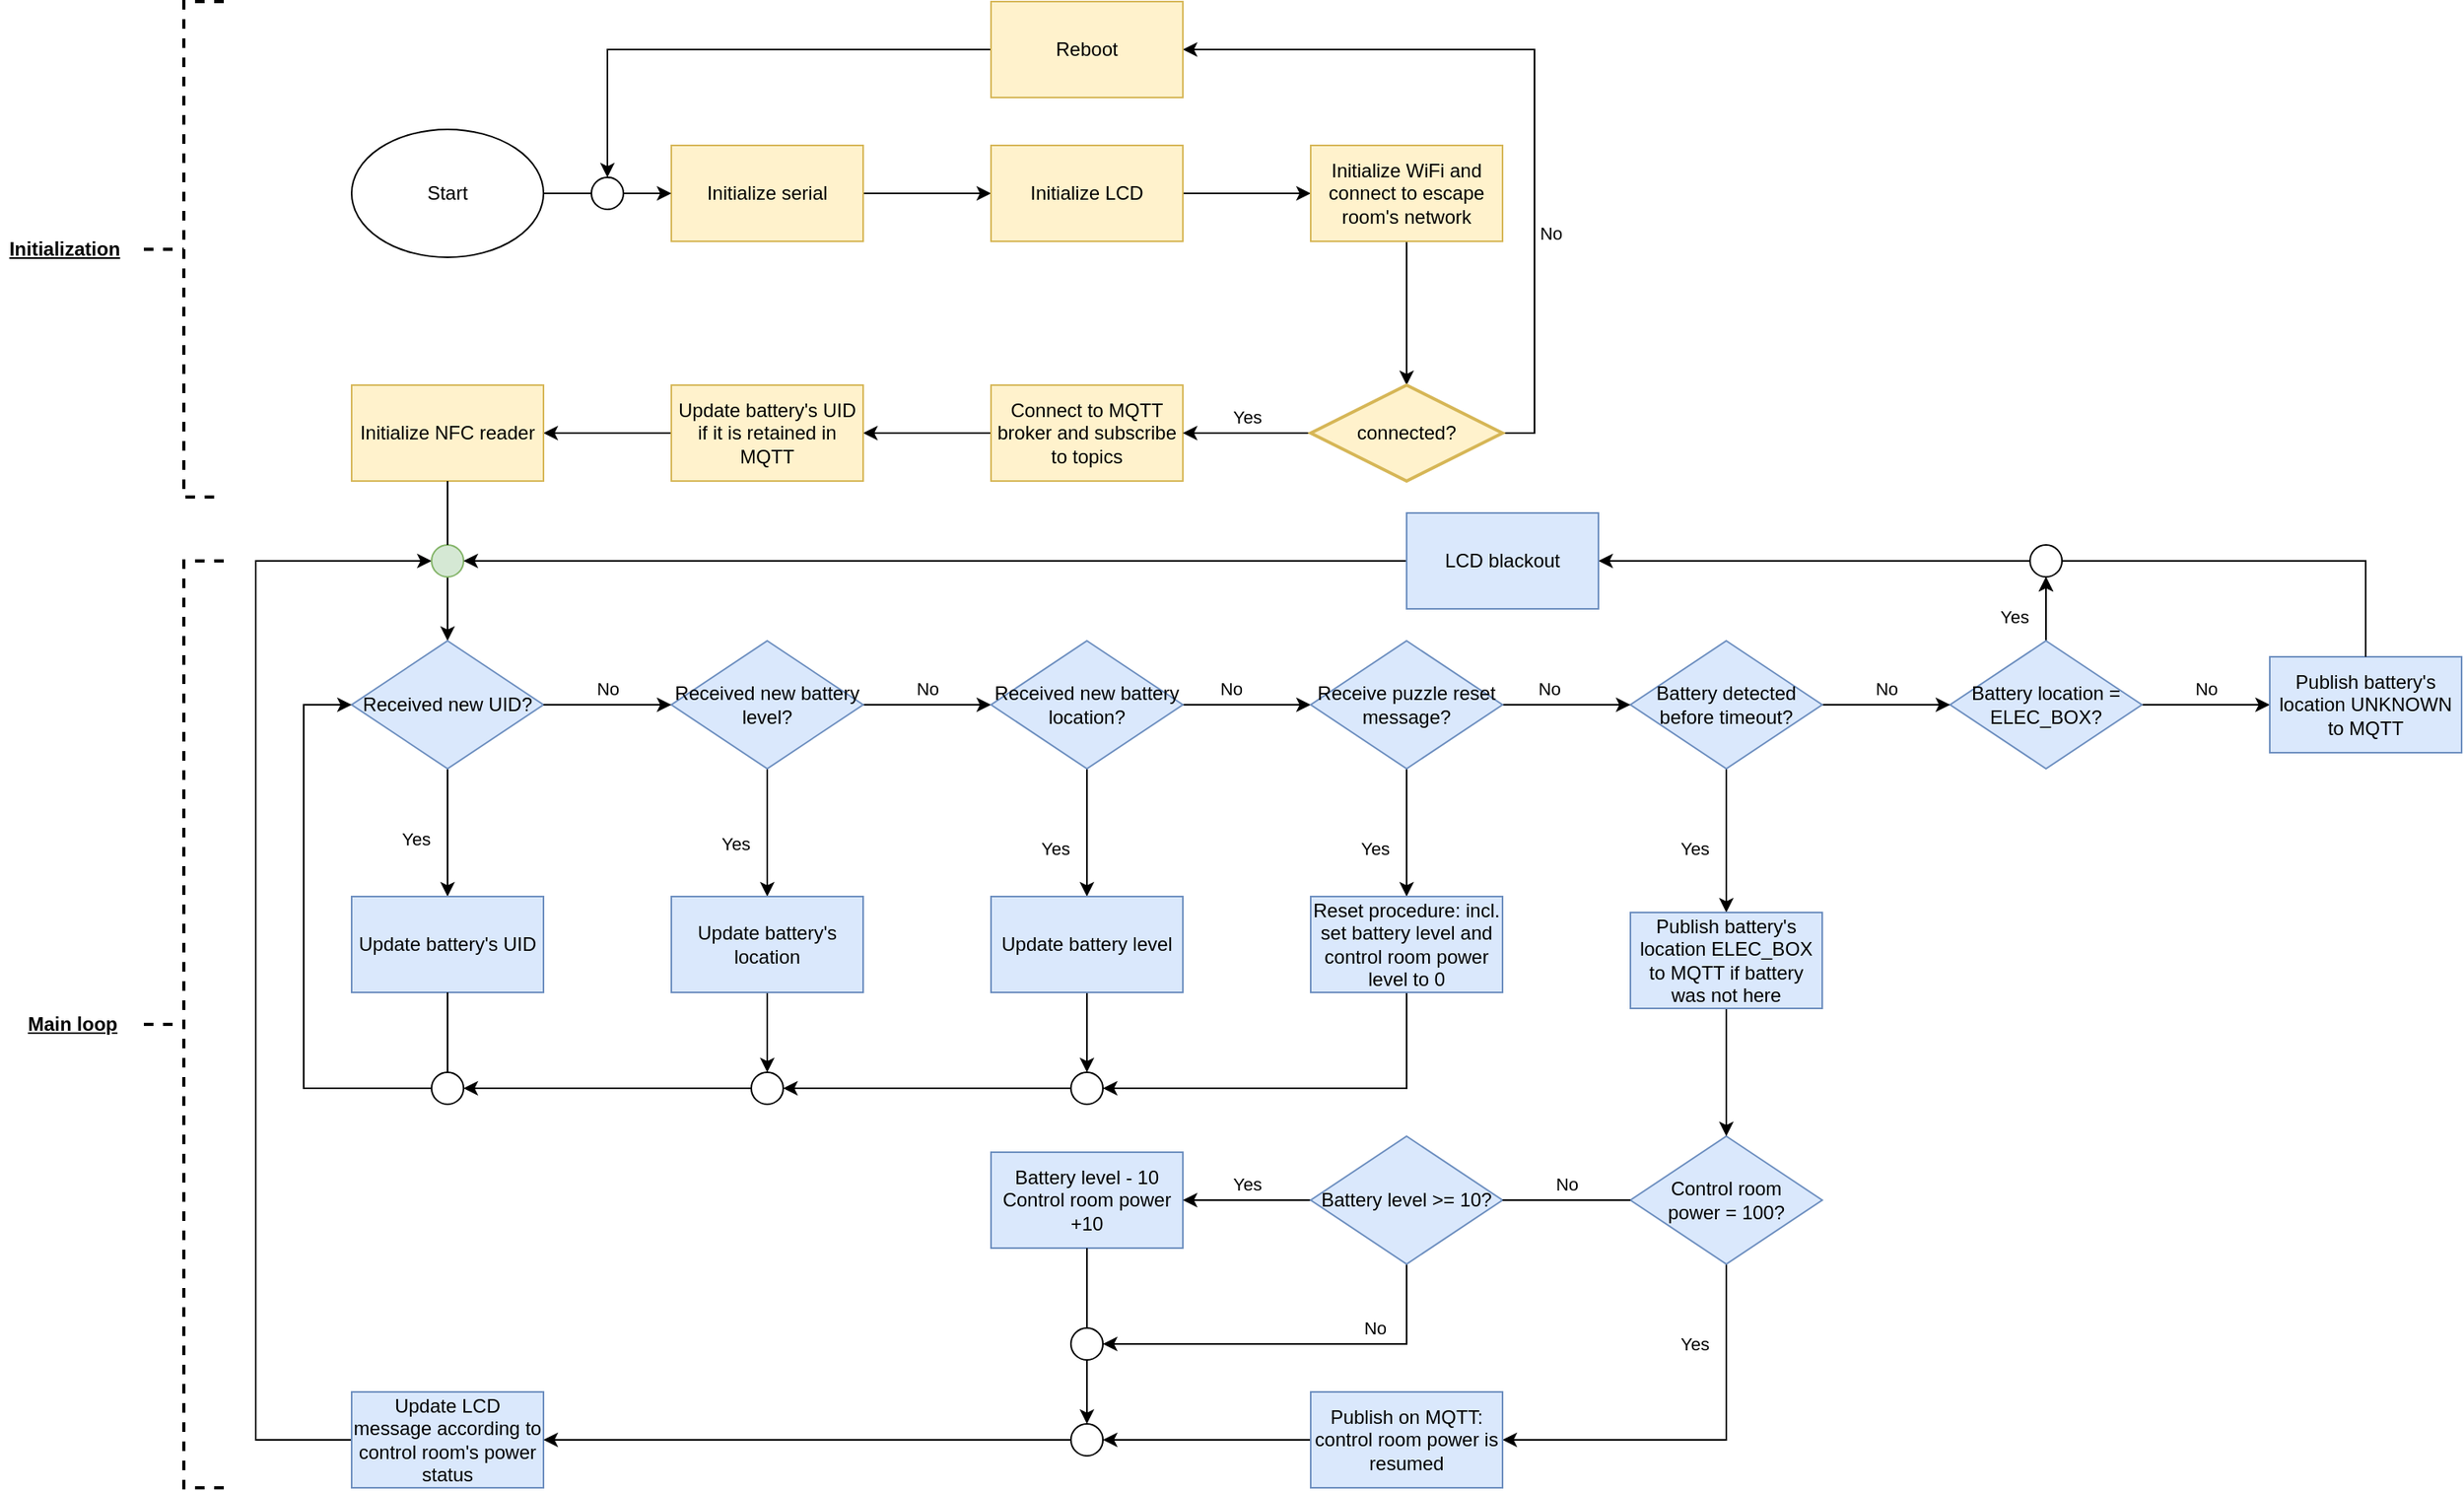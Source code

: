 <mxfile version="16.4.5" type="device"><diagram id="C5RBs43oDa-KdzZeNtuy" name="Page-1"><mxGraphModel dx="1803" dy="576" grid="1" gridSize="10" guides="1" tooltips="1" connect="1" arrows="1" fold="1" page="1" pageScale="1" pageWidth="827" pageHeight="1169" math="0" shadow="0"><root><mxCell id="WIyWlLk6GJQsqaUBKTNV-0"/><mxCell id="WIyWlLk6GJQsqaUBKTNV-1" parent="WIyWlLk6GJQsqaUBKTNV-0"/><mxCell id="7Dk7vGMLdb675JLafw0k-12" value="" style="edgeStyle=orthogonalEdgeStyle;rounded=0;orthogonalLoop=1;jettySize=auto;html=1;endArrow=none;endFill=0;" parent="WIyWlLk6GJQsqaUBKTNV-1" source="7Dk7vGMLdb675JLafw0k-0" target="7Dk7vGMLdb675JLafw0k-11" edge="1"><mxGeometry relative="1" as="geometry"/></mxCell><mxCell id="7Dk7vGMLdb675JLafw0k-0" value="Start" style="ellipse;whiteSpace=wrap;html=1;" parent="WIyWlLk6GJQsqaUBKTNV-1" vertex="1"><mxGeometry x="40" y="120" width="120" height="80" as="geometry"/></mxCell><mxCell id="7Dk7vGMLdb675JLafw0k-5" value="" style="edgeStyle=orthogonalEdgeStyle;rounded=0;orthogonalLoop=1;jettySize=auto;html=1;" parent="WIyWlLk6GJQsqaUBKTNV-1" source="7Dk7vGMLdb675JLafw0k-1" target="7Dk7vGMLdb675JLafw0k-2" edge="1"><mxGeometry relative="1" as="geometry"/></mxCell><mxCell id="7Dk7vGMLdb675JLafw0k-1" value="Initialize serial" style="rounded=0;whiteSpace=wrap;html=1;fillColor=#fff2cc;strokeColor=#d6b656;" parent="WIyWlLk6GJQsqaUBKTNV-1" vertex="1"><mxGeometry x="240" y="130" width="120" height="60" as="geometry"/></mxCell><mxCell id="7Dk7vGMLdb675JLafw0k-6" value="" style="edgeStyle=orthogonalEdgeStyle;rounded=0;orthogonalLoop=1;jettySize=auto;html=1;" parent="WIyWlLk6GJQsqaUBKTNV-1" source="7Dk7vGMLdb675JLafw0k-2" target="7Dk7vGMLdb675JLafw0k-3" edge="1"><mxGeometry relative="1" as="geometry"/></mxCell><mxCell id="7Dk7vGMLdb675JLafw0k-2" value="Initialize LCD" style="rounded=0;whiteSpace=wrap;html=1;fillColor=#fff2cc;strokeColor=#d6b656;" parent="WIyWlLk6GJQsqaUBKTNV-1" vertex="1"><mxGeometry x="440" y="130" width="120" height="60" as="geometry"/></mxCell><mxCell id="7Dk7vGMLdb675JLafw0k-15" value="" style="edgeStyle=orthogonalEdgeStyle;rounded=0;orthogonalLoop=1;jettySize=auto;html=1;endArrow=classic;endFill=1;" parent="WIyWlLk6GJQsqaUBKTNV-1" source="7Dk7vGMLdb675JLafw0k-3" target="7Dk7vGMLdb675JLafw0k-14" edge="1"><mxGeometry relative="1" as="geometry"/></mxCell><mxCell id="7Dk7vGMLdb675JLafw0k-3" value="Initialize WiFi and connect to escape room's network" style="rounded=0;whiteSpace=wrap;html=1;fillColor=#fff2cc;strokeColor=#d6b656;" parent="WIyWlLk6GJQsqaUBKTNV-1" vertex="1"><mxGeometry x="640" y="130" width="120" height="60" as="geometry"/></mxCell><mxCell id="7Dk7vGMLdb675JLafw0k-10" value="" style="edgeStyle=orthogonalEdgeStyle;rounded=0;orthogonalLoop=1;jettySize=auto;html=1;" parent="WIyWlLk6GJQsqaUBKTNV-1" source="7Dk7vGMLdb675JLafw0k-7" target="7Dk7vGMLdb675JLafw0k-9" edge="1"><mxGeometry relative="1" as="geometry"/></mxCell><mxCell id="7Dk7vGMLdb675JLafw0k-7" value="Connect to MQTT broker and subscribe to topics" style="rounded=0;whiteSpace=wrap;html=1;fillColor=#fff2cc;strokeColor=#d6b656;" parent="WIyWlLk6GJQsqaUBKTNV-1" vertex="1"><mxGeometry x="440" y="280" width="120" height="60" as="geometry"/></mxCell><mxCell id="7Dk7vGMLdb675JLafw0k-24" value="" style="edgeStyle=orthogonalEdgeStyle;rounded=0;orthogonalLoop=1;jettySize=auto;html=1;endArrow=classic;endFill=1;" parent="WIyWlLk6GJQsqaUBKTNV-1" source="7Dk7vGMLdb675JLafw0k-9" target="7Dk7vGMLdb675JLafw0k-23" edge="1"><mxGeometry relative="1" as="geometry"/></mxCell><mxCell id="7Dk7vGMLdb675JLafw0k-9" value="Update battery's UID if it is retained in MQTT" style="whiteSpace=wrap;html=1;rounded=0;fillColor=#fff2cc;strokeColor=#d6b656;" parent="WIyWlLk6GJQsqaUBKTNV-1" vertex="1"><mxGeometry x="240" y="280" width="120" height="60" as="geometry"/></mxCell><mxCell id="7Dk7vGMLdb675JLafw0k-13" value="" style="edgeStyle=orthogonalEdgeStyle;rounded=0;orthogonalLoop=1;jettySize=auto;html=1;" parent="WIyWlLk6GJQsqaUBKTNV-1" source="7Dk7vGMLdb675JLafw0k-11" target="7Dk7vGMLdb675JLafw0k-1" edge="1"><mxGeometry relative="1" as="geometry"/></mxCell><mxCell id="7Dk7vGMLdb675JLafw0k-11" value="" style="verticalLabelPosition=bottom;verticalAlign=top;html=1;shape=mxgraph.flowchart.on-page_reference;" parent="WIyWlLk6GJQsqaUBKTNV-1" vertex="1"><mxGeometry x="190" y="150" width="20" height="20" as="geometry"/></mxCell><mxCell id="7Dk7vGMLdb675JLafw0k-17" value="" style="edgeStyle=orthogonalEdgeStyle;rounded=0;orthogonalLoop=1;jettySize=auto;html=1;endArrow=classic;endFill=1;" parent="WIyWlLk6GJQsqaUBKTNV-1" source="7Dk7vGMLdb675JLafw0k-14" target="7Dk7vGMLdb675JLafw0k-7" edge="1"><mxGeometry relative="1" as="geometry"/></mxCell><mxCell id="7Dk7vGMLdb675JLafw0k-40" value="Yes" style="edgeLabel;html=1;align=center;verticalAlign=middle;resizable=0;points=[];" parent="7Dk7vGMLdb675JLafw0k-17" vertex="1" connectable="0"><mxGeometry x="-0.275" relative="1" as="geometry"><mxPoint x="-11" y="-10" as="offset"/></mxGeometry></mxCell><mxCell id="7Dk7vGMLdb675JLafw0k-20" style="edgeStyle=orthogonalEdgeStyle;rounded=0;orthogonalLoop=1;jettySize=auto;html=1;exitX=1;exitY=0.5;exitDx=0;exitDy=0;exitPerimeter=0;entryX=1;entryY=0.5;entryDx=0;entryDy=0;endArrow=classic;endFill=1;" parent="WIyWlLk6GJQsqaUBKTNV-1" source="7Dk7vGMLdb675JLafw0k-14" target="7Dk7vGMLdb675JLafw0k-19" edge="1"><mxGeometry relative="1" as="geometry"/></mxCell><mxCell id="7Dk7vGMLdb675JLafw0k-21" value="No" style="edgeLabel;html=1;align=center;verticalAlign=middle;resizable=0;points=[];" parent="7Dk7vGMLdb675JLafw0k-20" vertex="1" connectable="0"><mxGeometry x="-0.393" y="-3" relative="1" as="geometry"><mxPoint x="7" as="offset"/></mxGeometry></mxCell><mxCell id="7Dk7vGMLdb675JLafw0k-14" value="connected?" style="strokeWidth=2;html=1;shape=mxgraph.flowchart.decision;whiteSpace=wrap;fillColor=#fff2cc;strokeColor=#d6b656;" parent="WIyWlLk6GJQsqaUBKTNV-1" vertex="1"><mxGeometry x="640" y="280" width="120" height="60" as="geometry"/></mxCell><mxCell id="7Dk7vGMLdb675JLafw0k-22" style="edgeStyle=orthogonalEdgeStyle;rounded=0;orthogonalLoop=1;jettySize=auto;html=1;exitX=0;exitY=0.5;exitDx=0;exitDy=0;entryX=0.5;entryY=0;entryDx=0;entryDy=0;entryPerimeter=0;endArrow=classic;endFill=1;" parent="WIyWlLk6GJQsqaUBKTNV-1" source="7Dk7vGMLdb675JLafw0k-19" target="7Dk7vGMLdb675JLafw0k-11" edge="1"><mxGeometry relative="1" as="geometry"/></mxCell><mxCell id="7Dk7vGMLdb675JLafw0k-19" value="Reboot" style="rounded=0;whiteSpace=wrap;html=1;fillColor=#fff2cc;strokeColor=#d6b656;" parent="WIyWlLk6GJQsqaUBKTNV-1" vertex="1"><mxGeometry x="440" y="40" width="120" height="60" as="geometry"/></mxCell><mxCell id="7Dk7vGMLdb675JLafw0k-26" value="" style="edgeStyle=orthogonalEdgeStyle;rounded=0;orthogonalLoop=1;jettySize=auto;html=1;endArrow=classic;endFill=1;startArrow=none;" parent="WIyWlLk6GJQsqaUBKTNV-1" source="7Dk7vGMLdb675JLafw0k-64" target="7Dk7vGMLdb675JLafw0k-25" edge="1"><mxGeometry relative="1" as="geometry"/></mxCell><mxCell id="7Dk7vGMLdb675JLafw0k-23" value="Initialize NFC reader" style="whiteSpace=wrap;html=1;rounded=0;fillColor=#fff2cc;strokeColor=#d6b656;" parent="WIyWlLk6GJQsqaUBKTNV-1" vertex="1"><mxGeometry x="40" y="280" width="120" height="60" as="geometry"/></mxCell><mxCell id="7Dk7vGMLdb675JLafw0k-30" value="" style="edgeStyle=orthogonalEdgeStyle;rounded=0;orthogonalLoop=1;jettySize=auto;html=1;endArrow=classic;endFill=1;" parent="WIyWlLk6GJQsqaUBKTNV-1" source="7Dk7vGMLdb675JLafw0k-25" target="7Dk7vGMLdb675JLafw0k-29" edge="1"><mxGeometry relative="1" as="geometry"/></mxCell><mxCell id="7Dk7vGMLdb675JLafw0k-38" value="Yes" style="edgeLabel;html=1;align=center;verticalAlign=middle;resizable=0;points=[];" parent="7Dk7vGMLdb675JLafw0k-30" vertex="1" connectable="0"><mxGeometry x="0.244" y="3" relative="1" as="geometry"><mxPoint x="-23" y="-6" as="offset"/></mxGeometry></mxCell><mxCell id="7Dk7vGMLdb675JLafw0k-25" value="Received new UID?" style="rhombus;whiteSpace=wrap;html=1;rounded=0;fillColor=#dae8fc;strokeColor=#6c8ebf;" parent="WIyWlLk6GJQsqaUBKTNV-1" vertex="1"><mxGeometry x="40" y="440" width="120" height="80" as="geometry"/></mxCell><mxCell id="7Dk7vGMLdb675JLafw0k-32" value="" style="edgeStyle=orthogonalEdgeStyle;rounded=0;orthogonalLoop=1;jettySize=auto;html=1;endArrow=classic;endFill=1;" parent="WIyWlLk6GJQsqaUBKTNV-1" source="7Dk7vGMLdb675JLafw0k-27" target="7Dk7vGMLdb675JLafw0k-31" edge="1"><mxGeometry relative="1" as="geometry"/></mxCell><mxCell id="7Dk7vGMLdb675JLafw0k-39" value="Yes" style="edgeLabel;html=1;align=center;verticalAlign=middle;resizable=0;points=[];" parent="7Dk7vGMLdb675JLafw0k-32" vertex="1" connectable="0"><mxGeometry x="-0.289" y="-1" relative="1" as="geometry"><mxPoint x="-19" y="18" as="offset"/></mxGeometry></mxCell><mxCell id="7Dk7vGMLdb675JLafw0k-79" value="" style="edgeStyle=orthogonalEdgeStyle;rounded=0;orthogonalLoop=1;jettySize=auto;html=1;endArrow=classic;endFill=1;" parent="WIyWlLk6GJQsqaUBKTNV-1" source="7Dk7vGMLdb675JLafw0k-27" target="7Dk7vGMLdb675JLafw0k-78" edge="1"><mxGeometry relative="1" as="geometry"/></mxCell><mxCell id="7Dk7vGMLdb675JLafw0k-85" value="No" style="edgeLabel;html=1;align=center;verticalAlign=middle;resizable=0;points=[];" parent="7Dk7vGMLdb675JLafw0k-79" vertex="1" connectable="0"><mxGeometry x="0.225" y="-2" relative="1" as="geometry"><mxPoint x="-9" y="-12" as="offset"/></mxGeometry></mxCell><mxCell id="7Dk7vGMLdb675JLafw0k-27" value="Received new battery level?" style="rhombus;whiteSpace=wrap;html=1;rounded=0;fillColor=#dae8fc;strokeColor=#6c8ebf;" parent="WIyWlLk6GJQsqaUBKTNV-1" vertex="1"><mxGeometry x="240" y="440" width="120" height="80" as="geometry"/></mxCell><mxCell id="7Dk7vGMLdb675JLafw0k-29" value="Update battery's UID" style="whiteSpace=wrap;html=1;rounded=0;fillColor=#dae8fc;strokeColor=#6c8ebf;" parent="WIyWlLk6GJQsqaUBKTNV-1" vertex="1"><mxGeometry x="40" y="600" width="120" height="60" as="geometry"/></mxCell><mxCell id="7Dk7vGMLdb675JLafw0k-100" style="edgeStyle=orthogonalEdgeStyle;rounded=0;orthogonalLoop=1;jettySize=auto;html=1;exitX=0.5;exitY=1;exitDx=0;exitDy=0;entryX=0.5;entryY=0;entryDx=0;entryDy=0;entryPerimeter=0;endArrow=classic;endFill=1;" parent="WIyWlLk6GJQsqaUBKTNV-1" source="7Dk7vGMLdb675JLafw0k-31" target="7Dk7vGMLdb675JLafw0k-98" edge="1"><mxGeometry relative="1" as="geometry"/></mxCell><mxCell id="7Dk7vGMLdb675JLafw0k-31" value="Update battery's location" style="whiteSpace=wrap;html=1;rounded=0;fillColor=#dae8fc;strokeColor=#6c8ebf;" parent="WIyWlLk6GJQsqaUBKTNV-1" vertex="1"><mxGeometry x="240" y="600" width="120" height="60" as="geometry"/></mxCell><mxCell id="7Dk7vGMLdb675JLafw0k-34" value="" style="edgeStyle=orthogonalEdgeStyle;rounded=0;orthogonalLoop=1;jettySize=auto;html=1;endArrow=classic;endFill=1;entryX=0;entryY=0.5;entryDx=0;entryDy=0;" parent="WIyWlLk6GJQsqaUBKTNV-1" source="7Dk7vGMLdb675JLafw0k-25" target="7Dk7vGMLdb675JLafw0k-27" edge="1"><mxGeometry relative="1" as="geometry"><mxPoint x="160" y="480" as="sourcePoint"/><mxPoint x="190" y="480" as="targetPoint"/></mxGeometry></mxCell><mxCell id="7Dk7vGMLdb675JLafw0k-58" value="No" style="edgeLabel;html=1;align=center;verticalAlign=middle;resizable=0;points=[];" parent="7Dk7vGMLdb675JLafw0k-34" vertex="1" connectable="0"><mxGeometry x="-0.827" y="-1" relative="1" as="geometry"><mxPoint x="33" y="-11" as="offset"/></mxGeometry></mxCell><mxCell id="7Dk7vGMLdb675JLafw0k-55" value="" style="edgeStyle=orthogonalEdgeStyle;rounded=0;orthogonalLoop=1;jettySize=auto;html=1;endArrow=classic;endFill=1;" parent="WIyWlLk6GJQsqaUBKTNV-1" source="7Dk7vGMLdb675JLafw0k-36" target="7Dk7vGMLdb675JLafw0k-54" edge="1"><mxGeometry relative="1" as="geometry"/></mxCell><mxCell id="7Dk7vGMLdb675JLafw0k-59" value="Yes" style="edgeLabel;html=1;align=center;verticalAlign=middle;resizable=0;points=[];" parent="7Dk7vGMLdb675JLafw0k-55" vertex="1" connectable="0"><mxGeometry x="-0.222" y="1" relative="1" as="geometry"><mxPoint x="-21" y="15" as="offset"/></mxGeometry></mxCell><mxCell id="7Dk7vGMLdb675JLafw0k-61" value="" style="edgeStyle=orthogonalEdgeStyle;rounded=0;orthogonalLoop=1;jettySize=auto;html=1;endArrow=classic;endFill=1;" parent="WIyWlLk6GJQsqaUBKTNV-1" source="7Dk7vGMLdb675JLafw0k-36" target="7Dk7vGMLdb675JLafw0k-60" edge="1"><mxGeometry relative="1" as="geometry"/></mxCell><mxCell id="7Dk7vGMLdb675JLafw0k-86" value="No" style="edgeLabel;html=1;align=center;verticalAlign=middle;resizable=0;points=[];" parent="7Dk7vGMLdb675JLafw0k-61" vertex="1" connectable="0"><mxGeometry x="-0.225" y="-3" relative="1" as="geometry"><mxPoint x="9" y="-13" as="offset"/></mxGeometry></mxCell><mxCell id="moyPmfWMVdcwQK3939oV-19" value="" style="edgeStyle=orthogonalEdgeStyle;rounded=0;orthogonalLoop=1;jettySize=auto;html=1;endArrow=classic;endFill=1;" edge="1" parent="WIyWlLk6GJQsqaUBKTNV-1" source="7Dk7vGMLdb675JLafw0k-36" target="7Dk7vGMLdb675JLafw0k-74"><mxGeometry relative="1" as="geometry"/></mxCell><mxCell id="7Dk7vGMLdb675JLafw0k-36" value="Battery detected before timeout?" style="rhombus;whiteSpace=wrap;html=1;rounded=0;fillColor=#dae8fc;strokeColor=#6c8ebf;" parent="WIyWlLk6GJQsqaUBKTNV-1" vertex="1"><mxGeometry x="840" y="440" width="120" height="80" as="geometry"/></mxCell><mxCell id="EfUxdHKwhNG1G8cwp7jG-3" style="edgeStyle=orthogonalEdgeStyle;rounded=0;orthogonalLoop=1;jettySize=auto;html=1;exitX=0.5;exitY=1;exitDx=0;exitDy=0;entryX=1;entryY=0.5;entryDx=0;entryDy=0;" parent="WIyWlLk6GJQsqaUBKTNV-1" source="7Dk7vGMLdb675JLafw0k-41" target="EfUxdHKwhNG1G8cwp7jG-0" edge="1"><mxGeometry relative="1" as="geometry"/></mxCell><mxCell id="EfUxdHKwhNG1G8cwp7jG-7" value="Yes" style="edgeLabel;html=1;align=center;verticalAlign=middle;resizable=0;points=[];" parent="EfUxdHKwhNG1G8cwp7jG-3" vertex="1" connectable="0"><mxGeometry x="-0.6" y="2" relative="1" as="geometry"><mxPoint x="-22" as="offset"/></mxGeometry></mxCell><mxCell id="7Dk7vGMLdb675JLafw0k-41" value="Control room &lt;br&gt;power = 100?" style="rhombus;whiteSpace=wrap;html=1;rounded=0;fillColor=#dae8fc;strokeColor=#6c8ebf;" parent="WIyWlLk6GJQsqaUBKTNV-1" vertex="1"><mxGeometry x="840" y="750" width="120" height="80" as="geometry"/></mxCell><mxCell id="7Dk7vGMLdb675JLafw0k-67" style="edgeStyle=orthogonalEdgeStyle;rounded=0;orthogonalLoop=1;jettySize=auto;html=1;exitX=0;exitY=0.5;exitDx=0;exitDy=0;entryX=0;entryY=0.5;entryDx=0;entryDy=0;entryPerimeter=0;endArrow=classic;endFill=1;" parent="WIyWlLk6GJQsqaUBKTNV-1" source="7Dk7vGMLdb675JLafw0k-47" target="7Dk7vGMLdb675JLafw0k-64" edge="1"><mxGeometry relative="1" as="geometry"><Array as="points"><mxPoint x="-20" y="940"/><mxPoint x="-20" y="390"/></Array></mxGeometry></mxCell><mxCell id="7Dk7vGMLdb675JLafw0k-47" value="Update LCD message according to control room's power status" style="whiteSpace=wrap;html=1;rounded=0;fillColor=#dae8fc;strokeColor=#6c8ebf;" parent="WIyWlLk6GJQsqaUBKTNV-1" vertex="1"><mxGeometry x="40" y="910" width="120" height="60" as="geometry"/></mxCell><mxCell id="7Dk7vGMLdb675JLafw0k-56" value="" style="edgeStyle=orthogonalEdgeStyle;rounded=0;orthogonalLoop=1;jettySize=auto;html=1;endArrow=classic;endFill=1;" parent="WIyWlLk6GJQsqaUBKTNV-1" source="7Dk7vGMLdb675JLafw0k-54" target="7Dk7vGMLdb675JLafw0k-41" edge="1"><mxGeometry relative="1" as="geometry"/></mxCell><mxCell id="7Dk7vGMLdb675JLafw0k-54" value="Publish battery's location ELEC_BOX to MQTT if battery was not here" style="whiteSpace=wrap;html=1;rounded=0;fillColor=#dae8fc;strokeColor=#6c8ebf;" parent="WIyWlLk6GJQsqaUBKTNV-1" vertex="1"><mxGeometry x="840" y="610" width="120" height="60" as="geometry"/></mxCell><mxCell id="7Dk7vGMLdb675JLafw0k-63" value="" style="edgeStyle=orthogonalEdgeStyle;rounded=0;orthogonalLoop=1;jettySize=auto;html=1;endArrow=classic;endFill=1;" parent="WIyWlLk6GJQsqaUBKTNV-1" source="7Dk7vGMLdb675JLafw0k-60" target="7Dk7vGMLdb675JLafw0k-62" edge="1"><mxGeometry relative="1" as="geometry"/></mxCell><mxCell id="7Dk7vGMLdb675JLafw0k-87" value="No" style="edgeLabel;html=1;align=center;verticalAlign=middle;resizable=0;points=[];" parent="7Dk7vGMLdb675JLafw0k-63" vertex="1" connectable="0"><mxGeometry x="-0.275" y="-1" relative="1" as="geometry"><mxPoint x="11" y="-11" as="offset"/></mxGeometry></mxCell><mxCell id="7Dk7vGMLdb675JLafw0k-75" value="" style="edgeStyle=orthogonalEdgeStyle;rounded=0;orthogonalLoop=1;jettySize=auto;html=1;endArrow=classic;endFill=1;" parent="WIyWlLk6GJQsqaUBKTNV-1" source="7Dk7vGMLdb675JLafw0k-60" target="7Dk7vGMLdb675JLafw0k-74" edge="1"><mxGeometry relative="1" as="geometry"/></mxCell><mxCell id="7Dk7vGMLdb675JLafw0k-88" value="Yes" style="edgeLabel;html=1;align=center;verticalAlign=middle;resizable=0;points=[];" parent="7Dk7vGMLdb675JLafw0k-75" vertex="1" connectable="0"><mxGeometry x="-0.229" y="-2" relative="1" as="geometry"><mxPoint x="-22" as="offset"/></mxGeometry></mxCell><mxCell id="7Dk7vGMLdb675JLafw0k-60" value="Battery location = ELEC_BOX?" style="rhombus;whiteSpace=wrap;html=1;rounded=0;fillColor=#dae8fc;strokeColor=#6c8ebf;" parent="WIyWlLk6GJQsqaUBKTNV-1" vertex="1"><mxGeometry x="1040" y="440" width="120" height="80" as="geometry"/></mxCell><mxCell id="7Dk7vGMLdb675JLafw0k-62" value="Publish battery's location UNKNOWN to MQTT" style="whiteSpace=wrap;html=1;rounded=0;fillColor=#dae8fc;strokeColor=#6c8ebf;" parent="WIyWlLk6GJQsqaUBKTNV-1" vertex="1"><mxGeometry x="1240" y="450" width="120" height="60" as="geometry"/></mxCell><mxCell id="7Dk7vGMLdb675JLafw0k-64" value="" style="verticalLabelPosition=bottom;verticalAlign=top;html=1;shape=mxgraph.flowchart.on-page_reference;fillColor=#d5e8d4;strokeColor=#82b366;" parent="WIyWlLk6GJQsqaUBKTNV-1" vertex="1"><mxGeometry x="90" y="380" width="20" height="20" as="geometry"/></mxCell><mxCell id="7Dk7vGMLdb675JLafw0k-65" value="" style="edgeStyle=orthogonalEdgeStyle;rounded=0;orthogonalLoop=1;jettySize=auto;html=1;endArrow=none;endFill=1;" parent="WIyWlLk6GJQsqaUBKTNV-1" source="7Dk7vGMLdb675JLafw0k-23" target="7Dk7vGMLdb675JLafw0k-64" edge="1"><mxGeometry relative="1" as="geometry"><mxPoint x="100" y="340" as="sourcePoint"/><mxPoint x="100" y="440" as="targetPoint"/></mxGeometry></mxCell><mxCell id="7Dk7vGMLdb675JLafw0k-69" value="&lt;u&gt;&lt;b&gt;Initialization&lt;/b&gt;&lt;/u&gt;" style="text;html=1;align=center;verticalAlign=middle;resizable=0;points=[];autosize=1;strokeColor=none;fillColor=none;" parent="WIyWlLk6GJQsqaUBKTNV-1" vertex="1"><mxGeometry x="-180" y="185" width="80" height="20" as="geometry"/></mxCell><mxCell id="7Dk7vGMLdb675JLafw0k-71" value="&lt;u&gt;&lt;b&gt;Main loop&lt;br&gt;&lt;/b&gt;&lt;/u&gt;" style="text;html=1;align=center;verticalAlign=middle;resizable=0;points=[];autosize=1;strokeColor=none;fillColor=none;" parent="WIyWlLk6GJQsqaUBKTNV-1" vertex="1"><mxGeometry x="-170" y="670" width="70" height="20" as="geometry"/></mxCell><mxCell id="7Dk7vGMLdb675JLafw0k-72" value="" style="strokeWidth=2;html=1;shape=mxgraph.flowchart.annotation_2;align=left;labelPosition=right;pointerEvents=1;dashed=1;" parent="WIyWlLk6GJQsqaUBKTNV-1" vertex="1"><mxGeometry x="-90" y="390" width="50" height="580" as="geometry"/></mxCell><mxCell id="7Dk7vGMLdb675JLafw0k-73" value="" style="strokeWidth=2;html=1;shape=mxgraph.flowchart.annotation_2;align=left;labelPosition=right;pointerEvents=1;dashed=1;" parent="WIyWlLk6GJQsqaUBKTNV-1" vertex="1"><mxGeometry x="-90" y="40" width="50" height="310" as="geometry"/></mxCell><mxCell id="7Dk7vGMLdb675JLafw0k-90" value="" style="edgeStyle=orthogonalEdgeStyle;rounded=0;orthogonalLoop=1;jettySize=auto;html=1;endArrow=classic;endFill=1;" parent="WIyWlLk6GJQsqaUBKTNV-1" source="7Dk7vGMLdb675JLafw0k-74" target="7Dk7vGMLdb675JLafw0k-89" edge="1"><mxGeometry relative="1" as="geometry"/></mxCell><mxCell id="7Dk7vGMLdb675JLafw0k-74" value="" style="verticalLabelPosition=bottom;verticalAlign=top;html=1;shape=mxgraph.flowchart.on-page_reference;" parent="WIyWlLk6GJQsqaUBKTNV-1" vertex="1"><mxGeometry x="1090" y="380" width="20" height="20" as="geometry"/></mxCell><mxCell id="7Dk7vGMLdb675JLafw0k-77" value="" style="edgeStyle=orthogonalEdgeStyle;rounded=0;orthogonalLoop=1;jettySize=auto;html=1;exitX=0.5;exitY=0;exitDx=0;exitDy=0;entryX=1;entryY=0.5;entryDx=0;entryDy=0;entryPerimeter=0;endArrow=none;endFill=1;" parent="WIyWlLk6GJQsqaUBKTNV-1" source="7Dk7vGMLdb675JLafw0k-62" target="7Dk7vGMLdb675JLafw0k-74" edge="1"><mxGeometry relative="1" as="geometry"><mxPoint x="1100" y="450" as="sourcePoint"/><mxPoint x="110" y="390" as="targetPoint"/></mxGeometry></mxCell><mxCell id="7Dk7vGMLdb675JLafw0k-81" value="" style="edgeStyle=orthogonalEdgeStyle;rounded=0;orthogonalLoop=1;jettySize=auto;html=1;endArrow=classic;endFill=1;" parent="WIyWlLk6GJQsqaUBKTNV-1" source="7Dk7vGMLdb675JLafw0k-78" target="7Dk7vGMLdb675JLafw0k-80" edge="1"><mxGeometry relative="1" as="geometry"/></mxCell><mxCell id="7Dk7vGMLdb675JLafw0k-82" value="Yes" style="edgeLabel;html=1;align=center;verticalAlign=middle;resizable=0;points=[];" parent="7Dk7vGMLdb675JLafw0k-81" vertex="1" connectable="0"><mxGeometry x="0.275" y="2" relative="1" as="geometry"><mxPoint x="-22" y="-1" as="offset"/></mxGeometry></mxCell><mxCell id="7Dk7vGMLdb675JLafw0k-83" value="" style="edgeStyle=orthogonalEdgeStyle;rounded=0;orthogonalLoop=1;jettySize=auto;html=1;endArrow=classic;endFill=1;entryX=0;entryY=0.5;entryDx=0;entryDy=0;" parent="WIyWlLk6GJQsqaUBKTNV-1" source="7Dk7vGMLdb675JLafw0k-78" target="moyPmfWMVdcwQK3939oV-20" edge="1"><mxGeometry relative="1" as="geometry"/></mxCell><mxCell id="7Dk7vGMLdb675JLafw0k-84" value="No" style="edgeLabel;html=1;align=center;verticalAlign=middle;resizable=0;points=[];" parent="7Dk7vGMLdb675JLafw0k-83" vertex="1" connectable="0"><mxGeometry x="0.225" y="-1" relative="1" as="geometry"><mxPoint x="-19" y="-11" as="offset"/></mxGeometry></mxCell><mxCell id="7Dk7vGMLdb675JLafw0k-78" value="Received new battery location?" style="rhombus;whiteSpace=wrap;html=1;fillColor=#dae8fc;strokeColor=#6c8ebf;rounded=0;" parent="WIyWlLk6GJQsqaUBKTNV-1" vertex="1"><mxGeometry x="440" y="440" width="120" height="80" as="geometry"/></mxCell><mxCell id="7Dk7vGMLdb675JLafw0k-104" value="" style="edgeStyle=orthogonalEdgeStyle;rounded=0;orthogonalLoop=1;jettySize=auto;html=1;endArrow=classic;endFill=1;" parent="WIyWlLk6GJQsqaUBKTNV-1" source="7Dk7vGMLdb675JLafw0k-80" target="7Dk7vGMLdb675JLafw0k-102" edge="1"><mxGeometry relative="1" as="geometry"/></mxCell><mxCell id="7Dk7vGMLdb675JLafw0k-80" value="Update battery level" style="whiteSpace=wrap;html=1;rounded=0;fillColor=#dae8fc;strokeColor=#6c8ebf;" parent="WIyWlLk6GJQsqaUBKTNV-1" vertex="1"><mxGeometry x="440" y="600" width="120" height="60" as="geometry"/></mxCell><mxCell id="7Dk7vGMLdb675JLafw0k-91" style="edgeStyle=orthogonalEdgeStyle;rounded=0;orthogonalLoop=1;jettySize=auto;html=1;exitX=0;exitY=0.5;exitDx=0;exitDy=0;entryX=1;entryY=0.5;entryDx=0;entryDy=0;entryPerimeter=0;endArrow=classic;endFill=1;" parent="WIyWlLk6GJQsqaUBKTNV-1" source="7Dk7vGMLdb675JLafw0k-89" target="7Dk7vGMLdb675JLafw0k-64" edge="1"><mxGeometry relative="1" as="geometry"/></mxCell><mxCell id="7Dk7vGMLdb675JLafw0k-89" value="LCD blackout" style="whiteSpace=wrap;html=1;rounded=0;fillColor=#dae8fc;strokeColor=#6c8ebf;" parent="WIyWlLk6GJQsqaUBKTNV-1" vertex="1"><mxGeometry x="700" y="360" width="120" height="60" as="geometry"/></mxCell><mxCell id="moyPmfWMVdcwQK3939oV-2" style="edgeStyle=orthogonalEdgeStyle;rounded=0;orthogonalLoop=1;jettySize=auto;html=1;exitX=0;exitY=0.5;exitDx=0;exitDy=0;exitPerimeter=0;entryX=1;entryY=0.5;entryDx=0;entryDy=0;entryPerimeter=0;" edge="1" parent="WIyWlLk6GJQsqaUBKTNV-1" source="7Dk7vGMLdb675JLafw0k-98" target="moyPmfWMVdcwQK3939oV-0"><mxGeometry relative="1" as="geometry"/></mxCell><mxCell id="7Dk7vGMLdb675JLafw0k-98" value="" style="verticalLabelPosition=bottom;verticalAlign=top;html=1;shape=mxgraph.flowchart.on-page_reference;" parent="WIyWlLk6GJQsqaUBKTNV-1" vertex="1"><mxGeometry x="290" y="710" width="20" height="20" as="geometry"/></mxCell><mxCell id="moyPmfWMVdcwQK3939oV-3" style="edgeStyle=orthogonalEdgeStyle;rounded=0;orthogonalLoop=1;jettySize=auto;html=1;exitX=0;exitY=0.5;exitDx=0;exitDy=0;exitPerimeter=0;entryX=1;entryY=0.5;entryDx=0;entryDy=0;entryPerimeter=0;" edge="1" parent="WIyWlLk6GJQsqaUBKTNV-1" source="7Dk7vGMLdb675JLafw0k-102" target="7Dk7vGMLdb675JLafw0k-98"><mxGeometry relative="1" as="geometry"/></mxCell><mxCell id="7Dk7vGMLdb675JLafw0k-102" value="" style="verticalLabelPosition=bottom;verticalAlign=top;html=1;shape=mxgraph.flowchart.on-page_reference;" parent="WIyWlLk6GJQsqaUBKTNV-1" vertex="1"><mxGeometry x="490" y="710" width="20" height="20" as="geometry"/></mxCell><mxCell id="EfUxdHKwhNG1G8cwp7jG-2" value="" style="edgeStyle=orthogonalEdgeStyle;rounded=0;orthogonalLoop=1;jettySize=auto;html=1;entryX=1;entryY=0.5;entryDx=0;entryDy=0;entryPerimeter=0;" parent="WIyWlLk6GJQsqaUBKTNV-1" source="EfUxdHKwhNG1G8cwp7jG-0" target="EfUxdHKwhNG1G8cwp7jG-4" edge="1"><mxGeometry relative="1" as="geometry"/></mxCell><mxCell id="EfUxdHKwhNG1G8cwp7jG-0" value="Publish on MQTT: control room power is resumed" style="whiteSpace=wrap;html=1;fillColor=#dae8fc;strokeColor=#6c8ebf;rounded=0;" parent="WIyWlLk6GJQsqaUBKTNV-1" vertex="1"><mxGeometry x="640" y="910" width="120" height="60" as="geometry"/></mxCell><mxCell id="EfUxdHKwhNG1G8cwp7jG-5" style="edgeStyle=orthogonalEdgeStyle;rounded=0;orthogonalLoop=1;jettySize=auto;html=1;exitX=0;exitY=0.5;exitDx=0;exitDy=0;exitPerimeter=0;entryX=1;entryY=0.5;entryDx=0;entryDy=0;" parent="WIyWlLk6GJQsqaUBKTNV-1" source="EfUxdHKwhNG1G8cwp7jG-4" target="7Dk7vGMLdb675JLafw0k-47" edge="1"><mxGeometry relative="1" as="geometry"/></mxCell><mxCell id="EfUxdHKwhNG1G8cwp7jG-4" value="" style="verticalLabelPosition=bottom;verticalAlign=top;html=1;shape=mxgraph.flowchart.on-page_reference;" parent="WIyWlLk6GJQsqaUBKTNV-1" vertex="1"><mxGeometry x="490" y="930" width="20" height="20" as="geometry"/></mxCell><mxCell id="moyPmfWMVdcwQK3939oV-4" style="edgeStyle=orthogonalEdgeStyle;rounded=0;orthogonalLoop=1;jettySize=auto;html=1;exitX=0;exitY=0.5;exitDx=0;exitDy=0;exitPerimeter=0;entryX=0;entryY=0.5;entryDx=0;entryDy=0;" edge="1" parent="WIyWlLk6GJQsqaUBKTNV-1" source="moyPmfWMVdcwQK3939oV-0" target="7Dk7vGMLdb675JLafw0k-25"><mxGeometry relative="1" as="geometry"><Array as="points"><mxPoint x="10" y="720"/><mxPoint x="10" y="480"/></Array></mxGeometry></mxCell><mxCell id="moyPmfWMVdcwQK3939oV-0" value="" style="verticalLabelPosition=bottom;verticalAlign=top;html=1;shape=mxgraph.flowchart.on-page_reference;" vertex="1" parent="WIyWlLk6GJQsqaUBKTNV-1"><mxGeometry x="90" y="710" width="20" height="20" as="geometry"/></mxCell><mxCell id="moyPmfWMVdcwQK3939oV-1" value="" style="edgeStyle=orthogonalEdgeStyle;rounded=0;orthogonalLoop=1;jettySize=auto;html=1;exitX=0.5;exitY=1;exitDx=0;exitDy=0;entryX=0.5;entryY=0;entryDx=0;entryDy=0;entryPerimeter=0;endArrow=none;endFill=1;" edge="1" parent="WIyWlLk6GJQsqaUBKTNV-1" source="7Dk7vGMLdb675JLafw0k-29" target="moyPmfWMVdcwQK3939oV-0"><mxGeometry relative="1" as="geometry"><mxPoint x="100" y="660" as="sourcePoint"/><mxPoint x="290" y="720" as="targetPoint"/></mxGeometry></mxCell><mxCell id="moyPmfWMVdcwQK3939oV-13" style="edgeStyle=orthogonalEdgeStyle;rounded=0;orthogonalLoop=1;jettySize=auto;html=1;exitX=0.5;exitY=1;exitDx=0;exitDy=0;entryX=0.5;entryY=0;entryDx=0;entryDy=0;entryPerimeter=0;endArrow=classic;endFill=1;startArrow=none;" edge="1" parent="WIyWlLk6GJQsqaUBKTNV-1" source="moyPmfWMVdcwQK3939oV-15" target="EfUxdHKwhNG1G8cwp7jG-4"><mxGeometry relative="1" as="geometry"/></mxCell><mxCell id="moyPmfWMVdcwQK3939oV-7" value="&lt;div&gt;Battery level - 10&lt;/div&gt;&lt;div&gt;Control room power +10&lt;br&gt;&lt;/div&gt;" style="whiteSpace=wrap;html=1;fillColor=#dae8fc;strokeColor=#6c8ebf;rounded=0;" vertex="1" parent="WIyWlLk6GJQsqaUBKTNV-1"><mxGeometry x="440" y="760" width="120" height="60" as="geometry"/></mxCell><mxCell id="moyPmfWMVdcwQK3939oV-8" value="" style="edgeStyle=orthogonalEdgeStyle;rounded=0;orthogonalLoop=1;jettySize=auto;html=1;exitX=0;exitY=0.5;exitDx=0;exitDy=0;entryX=1;entryY=0.5;entryDx=0;entryDy=0;endArrow=classic;endFill=1;startArrow=none;" edge="1" parent="WIyWlLk6GJQsqaUBKTNV-1" source="moyPmfWMVdcwQK3939oV-10" target="moyPmfWMVdcwQK3939oV-7"><mxGeometry relative="1" as="geometry"><mxPoint x="840" y="790" as="sourcePoint"/><mxPoint x="500" y="930" as="targetPoint"/></mxGeometry></mxCell><mxCell id="moyPmfWMVdcwQK3939oV-18" value="Yes" style="edgeLabel;html=1;align=center;verticalAlign=middle;resizable=0;points=[];" vertex="1" connectable="0" parent="moyPmfWMVdcwQK3939oV-8"><mxGeometry x="-0.275" relative="1" as="geometry"><mxPoint x="-11" y="-10" as="offset"/></mxGeometry></mxCell><mxCell id="moyPmfWMVdcwQK3939oV-14" style="edgeStyle=orthogonalEdgeStyle;rounded=0;orthogonalLoop=1;jettySize=auto;html=1;exitX=0.5;exitY=1;exitDx=0;exitDy=0;endArrow=classic;endFill=1;entryX=1;entryY=0.5;entryDx=0;entryDy=0;entryPerimeter=0;" edge="1" parent="WIyWlLk6GJQsqaUBKTNV-1" source="moyPmfWMVdcwQK3939oV-10" target="moyPmfWMVdcwQK3939oV-15"><mxGeometry relative="1" as="geometry"><mxPoint x="630" y="870" as="targetPoint"/></mxGeometry></mxCell><mxCell id="moyPmfWMVdcwQK3939oV-17" value="No" style="edgeLabel;html=1;align=center;verticalAlign=middle;resizable=0;points=[];" vertex="1" connectable="0" parent="moyPmfWMVdcwQK3939oV-14"><mxGeometry x="-0.158" y="-4" relative="1" as="geometry"><mxPoint x="31" y="-6" as="offset"/></mxGeometry></mxCell><mxCell id="moyPmfWMVdcwQK3939oV-10" value="Battery level &amp;gt;= 10?" style="rhombus;whiteSpace=wrap;html=1;rounded=0;fillColor=#dae8fc;strokeColor=#6c8ebf;" vertex="1" parent="WIyWlLk6GJQsqaUBKTNV-1"><mxGeometry x="640" y="750" width="120" height="80" as="geometry"/></mxCell><mxCell id="moyPmfWMVdcwQK3939oV-11" value="" style="edgeStyle=orthogonalEdgeStyle;rounded=0;orthogonalLoop=1;jettySize=auto;html=1;exitX=0;exitY=0.5;exitDx=0;exitDy=0;entryX=1;entryY=0.5;entryDx=0;entryDy=0;endArrow=none;endFill=1;" edge="1" parent="WIyWlLk6GJQsqaUBKTNV-1" source="7Dk7vGMLdb675JLafw0k-41" target="moyPmfWMVdcwQK3939oV-10"><mxGeometry relative="1" as="geometry"><mxPoint x="640" y="790" as="sourcePoint"/><mxPoint x="460" y="790" as="targetPoint"/></mxGeometry></mxCell><mxCell id="moyPmfWMVdcwQK3939oV-12" value="No" style="edgeLabel;html=1;align=center;verticalAlign=middle;resizable=0;points=[];" vertex="1" connectable="0" parent="moyPmfWMVdcwQK3939oV-11"><mxGeometry x="-0.804" y="4" relative="1" as="geometry"><mxPoint x="-32" y="-14" as="offset"/></mxGeometry></mxCell><mxCell id="moyPmfWMVdcwQK3939oV-15" value="" style="verticalLabelPosition=bottom;verticalAlign=top;html=1;shape=mxgraph.flowchart.on-page_reference;" vertex="1" parent="WIyWlLk6GJQsqaUBKTNV-1"><mxGeometry x="490" y="870" width="20" height="20" as="geometry"/></mxCell><mxCell id="moyPmfWMVdcwQK3939oV-16" value="" style="edgeStyle=orthogonalEdgeStyle;rounded=0;orthogonalLoop=1;jettySize=auto;html=1;exitX=0.5;exitY=1;exitDx=0;exitDy=0;entryX=0.5;entryY=0;entryDx=0;entryDy=0;entryPerimeter=0;endArrow=none;endFill=1;" edge="1" parent="WIyWlLk6GJQsqaUBKTNV-1" source="moyPmfWMVdcwQK3939oV-7" target="moyPmfWMVdcwQK3939oV-15"><mxGeometry relative="1" as="geometry"><mxPoint x="500" y="820" as="sourcePoint"/><mxPoint x="500" y="930" as="targetPoint"/></mxGeometry></mxCell><mxCell id="moyPmfWMVdcwQK3939oV-21" style="edgeStyle=orthogonalEdgeStyle;rounded=0;orthogonalLoop=1;jettySize=auto;html=1;exitX=1;exitY=0.5;exitDx=0;exitDy=0;entryX=0;entryY=0.5;entryDx=0;entryDy=0;endArrow=classic;endFill=1;" edge="1" parent="WIyWlLk6GJQsqaUBKTNV-1" source="moyPmfWMVdcwQK3939oV-20" target="7Dk7vGMLdb675JLafw0k-36"><mxGeometry relative="1" as="geometry"/></mxCell><mxCell id="moyPmfWMVdcwQK3939oV-25" value="No" style="edgeLabel;html=1;align=center;verticalAlign=middle;resizable=0;points=[];" vertex="1" connectable="0" parent="moyPmfWMVdcwQK3939oV-21"><mxGeometry x="-0.275" y="-1" relative="1" as="geometry"><mxPoint y="-11" as="offset"/></mxGeometry></mxCell><mxCell id="moyPmfWMVdcwQK3939oV-23" style="edgeStyle=orthogonalEdgeStyle;rounded=0;orthogonalLoop=1;jettySize=auto;html=1;exitX=0.5;exitY=1;exitDx=0;exitDy=0;entryX=0.5;entryY=0;entryDx=0;entryDy=0;endArrow=classic;endFill=1;" edge="1" parent="WIyWlLk6GJQsqaUBKTNV-1" source="moyPmfWMVdcwQK3939oV-20" target="moyPmfWMVdcwQK3939oV-22"><mxGeometry relative="1" as="geometry"/></mxCell><mxCell id="moyPmfWMVdcwQK3939oV-26" value="Yes" style="edgeLabel;html=1;align=center;verticalAlign=middle;resizable=0;points=[];" vertex="1" connectable="0" parent="moyPmfWMVdcwQK3939oV-23"><mxGeometry x="0.25" relative="1" as="geometry"><mxPoint x="-20" as="offset"/></mxGeometry></mxCell><mxCell id="moyPmfWMVdcwQK3939oV-20" value="Receive puzzle reset message?" style="rhombus;whiteSpace=wrap;html=1;rounded=0;fillColor=#dae8fc;strokeColor=#6c8ebf;" vertex="1" parent="WIyWlLk6GJQsqaUBKTNV-1"><mxGeometry x="640" y="440" width="120" height="80" as="geometry"/></mxCell><mxCell id="moyPmfWMVdcwQK3939oV-24" style="edgeStyle=orthogonalEdgeStyle;rounded=0;orthogonalLoop=1;jettySize=auto;html=1;exitX=0.5;exitY=1;exitDx=0;exitDy=0;entryX=1;entryY=0.5;entryDx=0;entryDy=0;entryPerimeter=0;endArrow=classic;endFill=1;" edge="1" parent="WIyWlLk6GJQsqaUBKTNV-1" source="moyPmfWMVdcwQK3939oV-22" target="7Dk7vGMLdb675JLafw0k-102"><mxGeometry relative="1" as="geometry"/></mxCell><mxCell id="moyPmfWMVdcwQK3939oV-22" value="Reset procedure: incl. set battery level and control room power level to 0" style="whiteSpace=wrap;html=1;rounded=0;fillColor=#dae8fc;strokeColor=#6c8ebf;" vertex="1" parent="WIyWlLk6GJQsqaUBKTNV-1"><mxGeometry x="640" y="600" width="120" height="60" as="geometry"/></mxCell></root></mxGraphModel></diagram></mxfile>